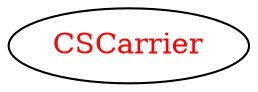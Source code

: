 digraph dependencyGraph {
 concentrate=true;
 ranksep="2.0";
 rankdir="LR"; 
 splines="ortho";
"CSCarrier" [fontcolor="red"];
}